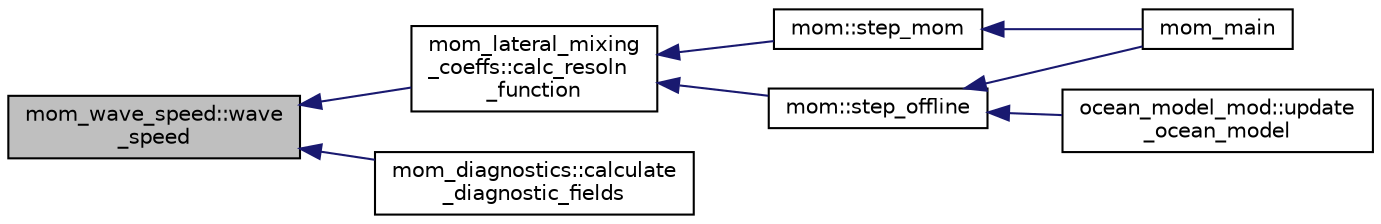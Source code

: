 digraph "mom_wave_speed::wave_speed"
{
 // INTERACTIVE_SVG=YES
  edge [fontname="Helvetica",fontsize="10",labelfontname="Helvetica",labelfontsize="10"];
  node [fontname="Helvetica",fontsize="10",shape=record];
  rankdir="LR";
  Node43 [label="mom_wave_speed::wave\l_speed",height=0.2,width=0.4,color="black", fillcolor="grey75", style="filled", fontcolor="black"];
  Node43 -> Node44 [dir="back",color="midnightblue",fontsize="10",style="solid",fontname="Helvetica"];
  Node44 [label="mom_lateral_mixing\l_coeffs::calc_resoln\l_function",height=0.2,width=0.4,color="black", fillcolor="white", style="filled",URL="$namespacemom__lateral__mixing__coeffs.html#af206bc656869b4fc27d4d7e8a15d438e",tooltip="Calculates and stores the non-dimensional resolution functions. "];
  Node44 -> Node45 [dir="back",color="midnightblue",fontsize="10",style="solid",fontname="Helvetica"];
  Node45 [label="mom::step_mom",height=0.2,width=0.4,color="black", fillcolor="white", style="filled",URL="$namespacemom.html#a4c8332b095c6d295084089aa6b3b678a",tooltip="This subroutine orchestrates the time stepping of MOM. The adiabatic dynamics are stepped by calls to..."];
  Node45 -> Node46 [dir="back",color="midnightblue",fontsize="10",style="solid",fontname="Helvetica"];
  Node46 [label="mom_main",height=0.2,width=0.4,color="black", fillcolor="white", style="filled",URL="$MOM__driver_8F90.html#a08fffeb2d8e8acbf9ed4609be6d258c6"];
  Node44 -> Node47 [dir="back",color="midnightblue",fontsize="10",style="solid",fontname="Helvetica"];
  Node47 [label="mom::step_offline",height=0.2,width=0.4,color="black", fillcolor="white", style="filled",URL="$namespacemom.html#ad56e17a755c7078ccea29ccbae4d5803",tooltip="step_offline is the main driver for running tracers offline in MOM6. This has been primarily develope..."];
  Node47 -> Node46 [dir="back",color="midnightblue",fontsize="10",style="solid",fontname="Helvetica"];
  Node47 -> Node48 [dir="back",color="midnightblue",fontsize="10",style="solid",fontname="Helvetica"];
  Node48 [label="ocean_model_mod::update\l_ocean_model",height=0.2,width=0.4,color="black", fillcolor="white", style="filled",URL="$namespaceocean__model__mod.html#ac9dc1795fc4799d6682f462857b42d62"];
  Node43 -> Node49 [dir="back",color="midnightblue",fontsize="10",style="solid",fontname="Helvetica"];
  Node49 [label="mom_diagnostics::calculate\l_diagnostic_fields",height=0.2,width=0.4,color="black", fillcolor="white", style="filled",URL="$namespacemom__diagnostics.html#abb6644248c28ab2e952361bfec436063",tooltip="Diagnostics not more naturally calculated elsewhere are computed here. "];
}
